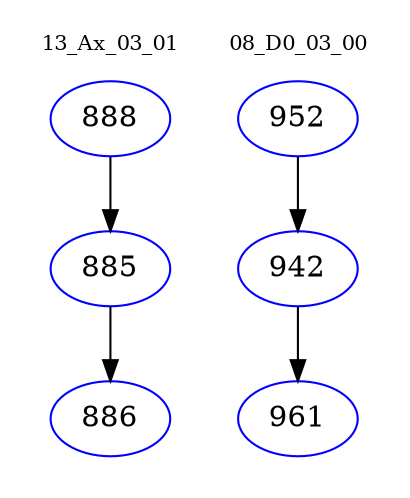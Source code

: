 digraph{
subgraph cluster_0 {
color = white
label = "13_Ax_03_01";
fontsize=10;
T0_888 [label="888", color="blue"]
T0_888 -> T0_885 [color="black"]
T0_885 [label="885", color="blue"]
T0_885 -> T0_886 [color="black"]
T0_886 [label="886", color="blue"]
}
subgraph cluster_1 {
color = white
label = "08_D0_03_00";
fontsize=10;
T1_952 [label="952", color="blue"]
T1_952 -> T1_942 [color="black"]
T1_942 [label="942", color="blue"]
T1_942 -> T1_961 [color="black"]
T1_961 [label="961", color="blue"]
}
}
